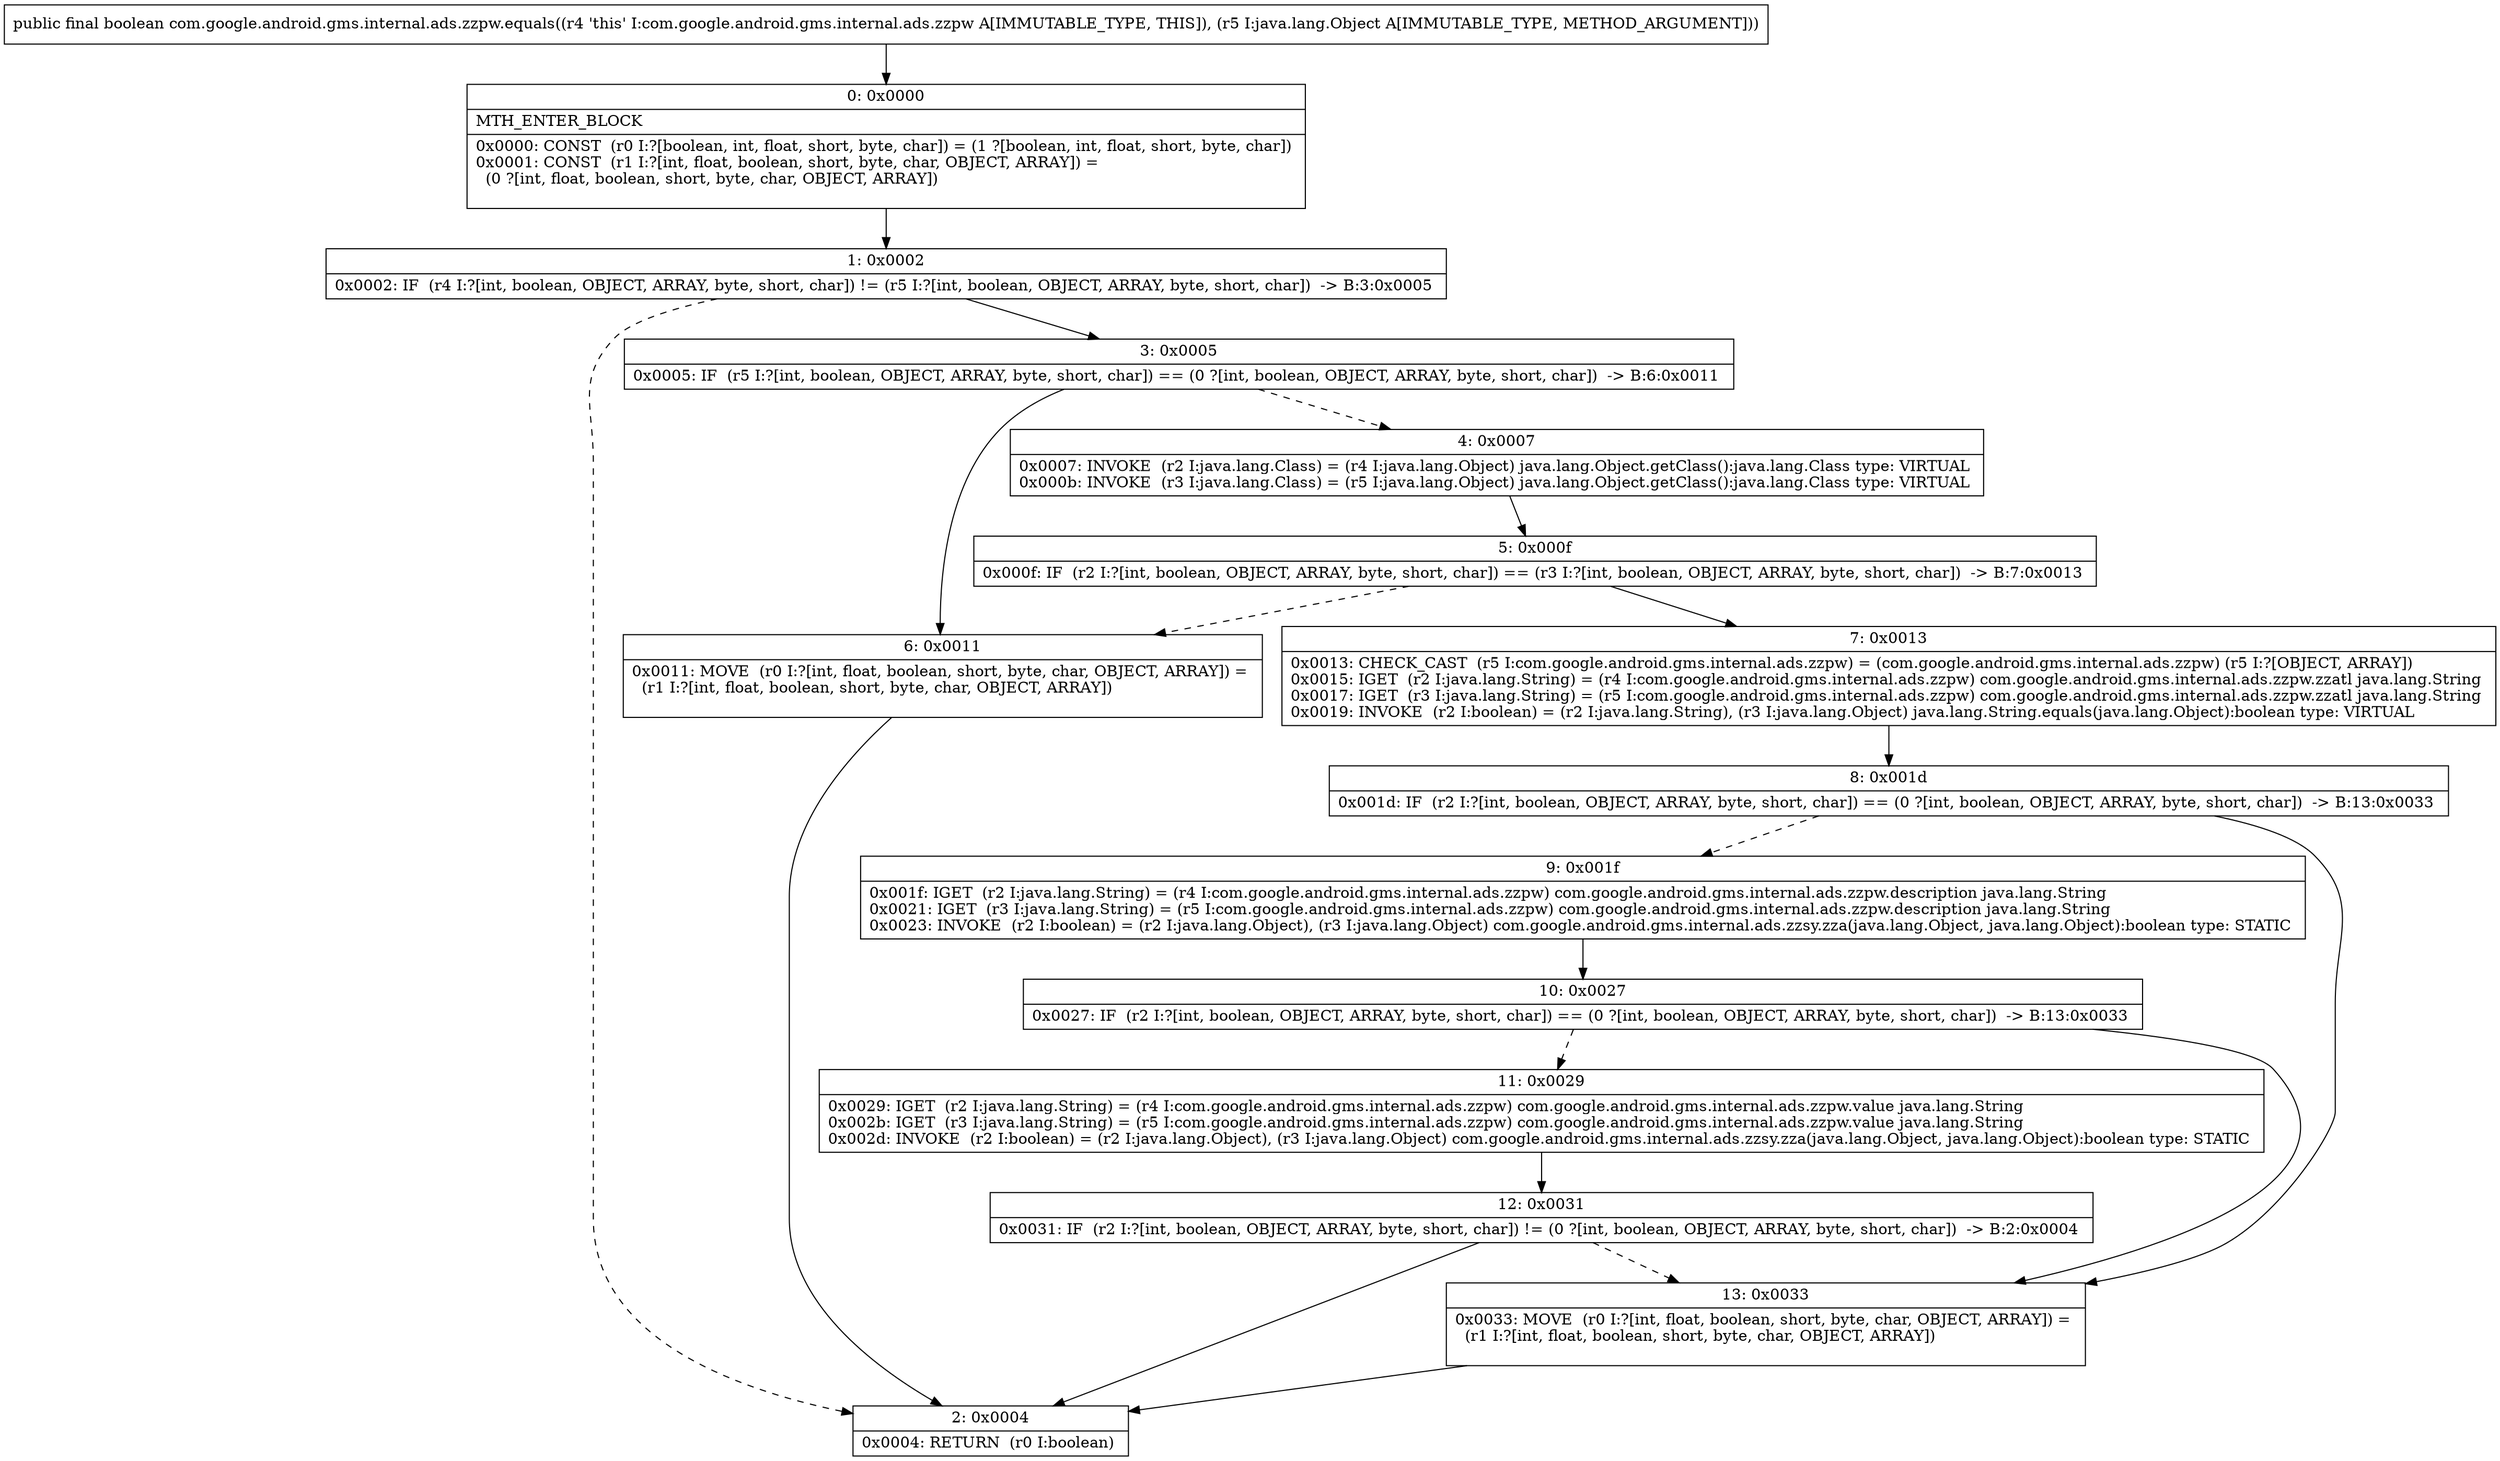 digraph "CFG forcom.google.android.gms.internal.ads.zzpw.equals(Ljava\/lang\/Object;)Z" {
Node_0 [shape=record,label="{0\:\ 0x0000|MTH_ENTER_BLOCK\l|0x0000: CONST  (r0 I:?[boolean, int, float, short, byte, char]) = (1 ?[boolean, int, float, short, byte, char]) \l0x0001: CONST  (r1 I:?[int, float, boolean, short, byte, char, OBJECT, ARRAY]) = \l  (0 ?[int, float, boolean, short, byte, char, OBJECT, ARRAY])\l \l}"];
Node_1 [shape=record,label="{1\:\ 0x0002|0x0002: IF  (r4 I:?[int, boolean, OBJECT, ARRAY, byte, short, char]) != (r5 I:?[int, boolean, OBJECT, ARRAY, byte, short, char])  \-\> B:3:0x0005 \l}"];
Node_2 [shape=record,label="{2\:\ 0x0004|0x0004: RETURN  (r0 I:boolean) \l}"];
Node_3 [shape=record,label="{3\:\ 0x0005|0x0005: IF  (r5 I:?[int, boolean, OBJECT, ARRAY, byte, short, char]) == (0 ?[int, boolean, OBJECT, ARRAY, byte, short, char])  \-\> B:6:0x0011 \l}"];
Node_4 [shape=record,label="{4\:\ 0x0007|0x0007: INVOKE  (r2 I:java.lang.Class) = (r4 I:java.lang.Object) java.lang.Object.getClass():java.lang.Class type: VIRTUAL \l0x000b: INVOKE  (r3 I:java.lang.Class) = (r5 I:java.lang.Object) java.lang.Object.getClass():java.lang.Class type: VIRTUAL \l}"];
Node_5 [shape=record,label="{5\:\ 0x000f|0x000f: IF  (r2 I:?[int, boolean, OBJECT, ARRAY, byte, short, char]) == (r3 I:?[int, boolean, OBJECT, ARRAY, byte, short, char])  \-\> B:7:0x0013 \l}"];
Node_6 [shape=record,label="{6\:\ 0x0011|0x0011: MOVE  (r0 I:?[int, float, boolean, short, byte, char, OBJECT, ARRAY]) = \l  (r1 I:?[int, float, boolean, short, byte, char, OBJECT, ARRAY])\l \l}"];
Node_7 [shape=record,label="{7\:\ 0x0013|0x0013: CHECK_CAST  (r5 I:com.google.android.gms.internal.ads.zzpw) = (com.google.android.gms.internal.ads.zzpw) (r5 I:?[OBJECT, ARRAY]) \l0x0015: IGET  (r2 I:java.lang.String) = (r4 I:com.google.android.gms.internal.ads.zzpw) com.google.android.gms.internal.ads.zzpw.zzatl java.lang.String \l0x0017: IGET  (r3 I:java.lang.String) = (r5 I:com.google.android.gms.internal.ads.zzpw) com.google.android.gms.internal.ads.zzpw.zzatl java.lang.String \l0x0019: INVOKE  (r2 I:boolean) = (r2 I:java.lang.String), (r3 I:java.lang.Object) java.lang.String.equals(java.lang.Object):boolean type: VIRTUAL \l}"];
Node_8 [shape=record,label="{8\:\ 0x001d|0x001d: IF  (r2 I:?[int, boolean, OBJECT, ARRAY, byte, short, char]) == (0 ?[int, boolean, OBJECT, ARRAY, byte, short, char])  \-\> B:13:0x0033 \l}"];
Node_9 [shape=record,label="{9\:\ 0x001f|0x001f: IGET  (r2 I:java.lang.String) = (r4 I:com.google.android.gms.internal.ads.zzpw) com.google.android.gms.internal.ads.zzpw.description java.lang.String \l0x0021: IGET  (r3 I:java.lang.String) = (r5 I:com.google.android.gms.internal.ads.zzpw) com.google.android.gms.internal.ads.zzpw.description java.lang.String \l0x0023: INVOKE  (r2 I:boolean) = (r2 I:java.lang.Object), (r3 I:java.lang.Object) com.google.android.gms.internal.ads.zzsy.zza(java.lang.Object, java.lang.Object):boolean type: STATIC \l}"];
Node_10 [shape=record,label="{10\:\ 0x0027|0x0027: IF  (r2 I:?[int, boolean, OBJECT, ARRAY, byte, short, char]) == (0 ?[int, boolean, OBJECT, ARRAY, byte, short, char])  \-\> B:13:0x0033 \l}"];
Node_11 [shape=record,label="{11\:\ 0x0029|0x0029: IGET  (r2 I:java.lang.String) = (r4 I:com.google.android.gms.internal.ads.zzpw) com.google.android.gms.internal.ads.zzpw.value java.lang.String \l0x002b: IGET  (r3 I:java.lang.String) = (r5 I:com.google.android.gms.internal.ads.zzpw) com.google.android.gms.internal.ads.zzpw.value java.lang.String \l0x002d: INVOKE  (r2 I:boolean) = (r2 I:java.lang.Object), (r3 I:java.lang.Object) com.google.android.gms.internal.ads.zzsy.zza(java.lang.Object, java.lang.Object):boolean type: STATIC \l}"];
Node_12 [shape=record,label="{12\:\ 0x0031|0x0031: IF  (r2 I:?[int, boolean, OBJECT, ARRAY, byte, short, char]) != (0 ?[int, boolean, OBJECT, ARRAY, byte, short, char])  \-\> B:2:0x0004 \l}"];
Node_13 [shape=record,label="{13\:\ 0x0033|0x0033: MOVE  (r0 I:?[int, float, boolean, short, byte, char, OBJECT, ARRAY]) = \l  (r1 I:?[int, float, boolean, short, byte, char, OBJECT, ARRAY])\l \l}"];
MethodNode[shape=record,label="{public final boolean com.google.android.gms.internal.ads.zzpw.equals((r4 'this' I:com.google.android.gms.internal.ads.zzpw A[IMMUTABLE_TYPE, THIS]), (r5 I:java.lang.Object A[IMMUTABLE_TYPE, METHOD_ARGUMENT])) }"];
MethodNode -> Node_0;
Node_0 -> Node_1;
Node_1 -> Node_2[style=dashed];
Node_1 -> Node_3;
Node_3 -> Node_4[style=dashed];
Node_3 -> Node_6;
Node_4 -> Node_5;
Node_5 -> Node_6[style=dashed];
Node_5 -> Node_7;
Node_6 -> Node_2;
Node_7 -> Node_8;
Node_8 -> Node_9[style=dashed];
Node_8 -> Node_13;
Node_9 -> Node_10;
Node_10 -> Node_11[style=dashed];
Node_10 -> Node_13;
Node_11 -> Node_12;
Node_12 -> Node_2;
Node_12 -> Node_13[style=dashed];
Node_13 -> Node_2;
}

